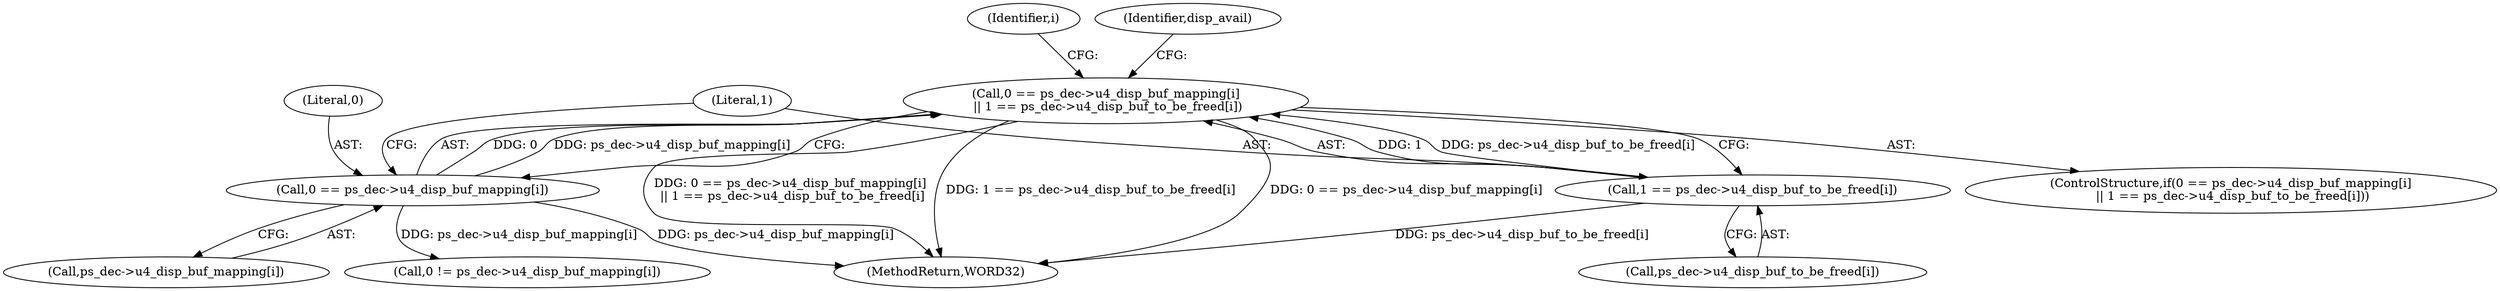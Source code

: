 digraph "0_Android_494561291a503840f385fbcd11d9bc5f4dc502b8@API" {
"1000579" [label="(Call,0 == ps_dec->u4_disp_buf_mapping[i]\n || 1 == ps_dec->u4_disp_buf_to_be_freed[i])"];
"1000580" [label="(Call,0 == ps_dec->u4_disp_buf_mapping[i])"];
"1000587" [label="(Call,1 == ps_dec->u4_disp_buf_to_be_freed[i])"];
"1000581" [label="(Literal,0)"];
"1000588" [label="(Literal,1)"];
"1000576" [label="(Identifier,i)"];
"1000596" [label="(Identifier,disp_avail)"];
"1000587" [label="(Call,1 == ps_dec->u4_disp_buf_to_be_freed[i])"];
"1002185" [label="(MethodReturn,WORD32)"];
"1000580" [label="(Call,0 == ps_dec->u4_disp_buf_mapping[i])"];
"1000578" [label="(ControlStructure,if(0 == ps_dec->u4_disp_buf_mapping[i]\n || 1 == ps_dec->u4_disp_buf_to_be_freed[i]))"];
"1000579" [label="(Call,0 == ps_dec->u4_disp_buf_mapping[i]\n || 1 == ps_dec->u4_disp_buf_to_be_freed[i])"];
"1000589" [label="(Call,ps_dec->u4_disp_buf_to_be_freed[i])"];
"1000582" [label="(Call,ps_dec->u4_disp_buf_mapping[i])"];
"1000655" [label="(Call,0 != ps_dec->u4_disp_buf_mapping[i])"];
"1000579" -> "1000578"  [label="AST: "];
"1000579" -> "1000580"  [label="CFG: "];
"1000579" -> "1000587"  [label="CFG: "];
"1000580" -> "1000579"  [label="AST: "];
"1000587" -> "1000579"  [label="AST: "];
"1000596" -> "1000579"  [label="CFG: "];
"1000576" -> "1000579"  [label="CFG: "];
"1000579" -> "1002185"  [label="DDG: 0 == ps_dec->u4_disp_buf_mapping[i]\n || 1 == ps_dec->u4_disp_buf_to_be_freed[i]"];
"1000579" -> "1002185"  [label="DDG: 0 == ps_dec->u4_disp_buf_mapping[i]"];
"1000579" -> "1002185"  [label="DDG: 1 == ps_dec->u4_disp_buf_to_be_freed[i]"];
"1000580" -> "1000579"  [label="DDG: 0"];
"1000580" -> "1000579"  [label="DDG: ps_dec->u4_disp_buf_mapping[i]"];
"1000587" -> "1000579"  [label="DDG: 1"];
"1000587" -> "1000579"  [label="DDG: ps_dec->u4_disp_buf_to_be_freed[i]"];
"1000580" -> "1000582"  [label="CFG: "];
"1000581" -> "1000580"  [label="AST: "];
"1000582" -> "1000580"  [label="AST: "];
"1000588" -> "1000580"  [label="CFG: "];
"1000580" -> "1002185"  [label="DDG: ps_dec->u4_disp_buf_mapping[i]"];
"1000580" -> "1000655"  [label="DDG: ps_dec->u4_disp_buf_mapping[i]"];
"1000587" -> "1000589"  [label="CFG: "];
"1000588" -> "1000587"  [label="AST: "];
"1000589" -> "1000587"  [label="AST: "];
"1000587" -> "1002185"  [label="DDG: ps_dec->u4_disp_buf_to_be_freed[i]"];
}
